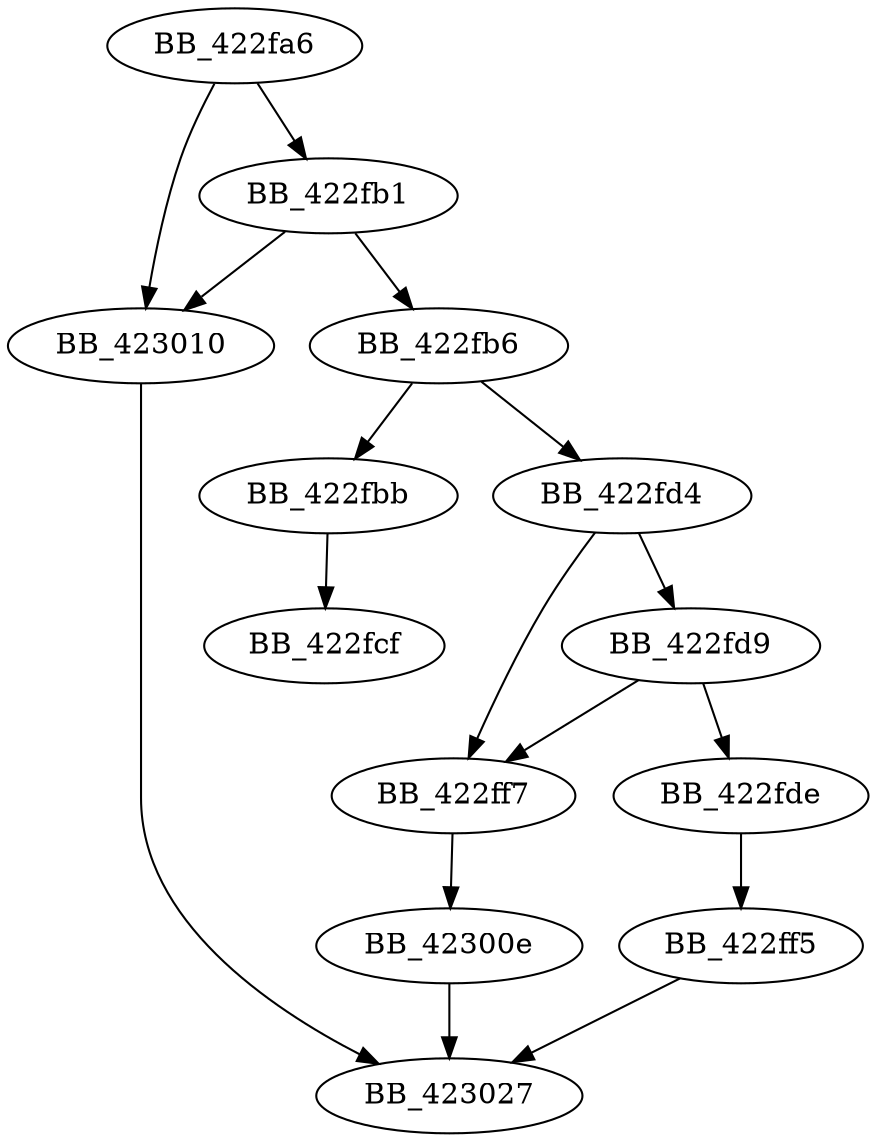 DiGraph __cfltcvt_l{
BB_422fa6->BB_422fb1
BB_422fa6->BB_423010
BB_422fb1->BB_422fb6
BB_422fb1->BB_423010
BB_422fb6->BB_422fbb
BB_422fb6->BB_422fd4
BB_422fbb->BB_422fcf
BB_422fd4->BB_422fd9
BB_422fd4->BB_422ff7
BB_422fd9->BB_422fde
BB_422fd9->BB_422ff7
BB_422fde->BB_422ff5
BB_422ff5->BB_423027
BB_422ff7->BB_42300e
BB_42300e->BB_423027
BB_423010->BB_423027
}
